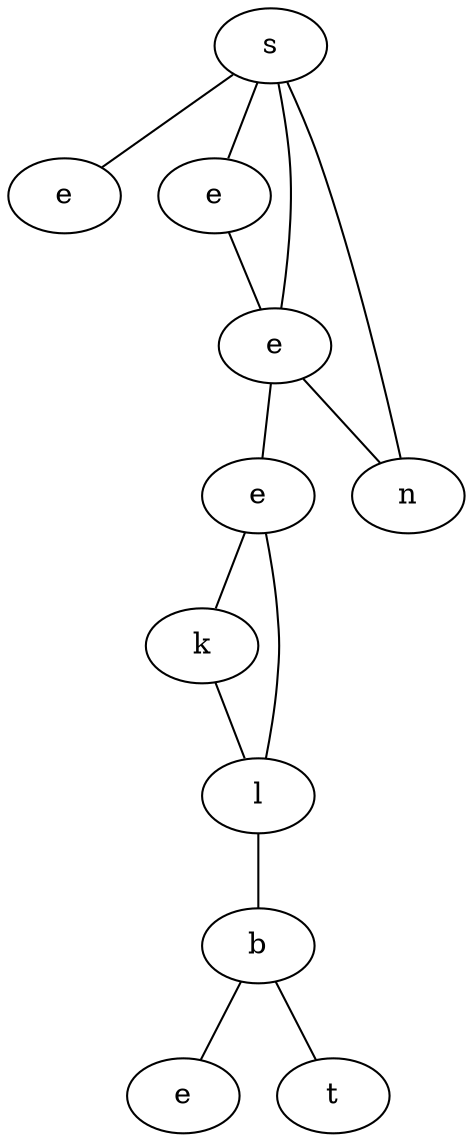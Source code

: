 graph {
yJkK[label="s"]
OcNE[label="e"]
MVXJ[label="e"]
wnwV[label="e"]
tMJA[label="n"]
HCfL[label="e"]
eVWP[label="k"]
FgOe[label="l"]
DClL[label="b"]
lvhv[label="e"]
lepp[label="t"]
yJkK -- OcNE
yJkK -- MVXJ
yJkK -- wnwV
yJkK -- tMJA
MVXJ -- wnwV
wnwV -- HCfL
wnwV -- tMJA
HCfL -- eVWP
HCfL -- FgOe
eVWP -- FgOe
FgOe -- DClL
DClL -- lvhv
DClL -- lepp
}